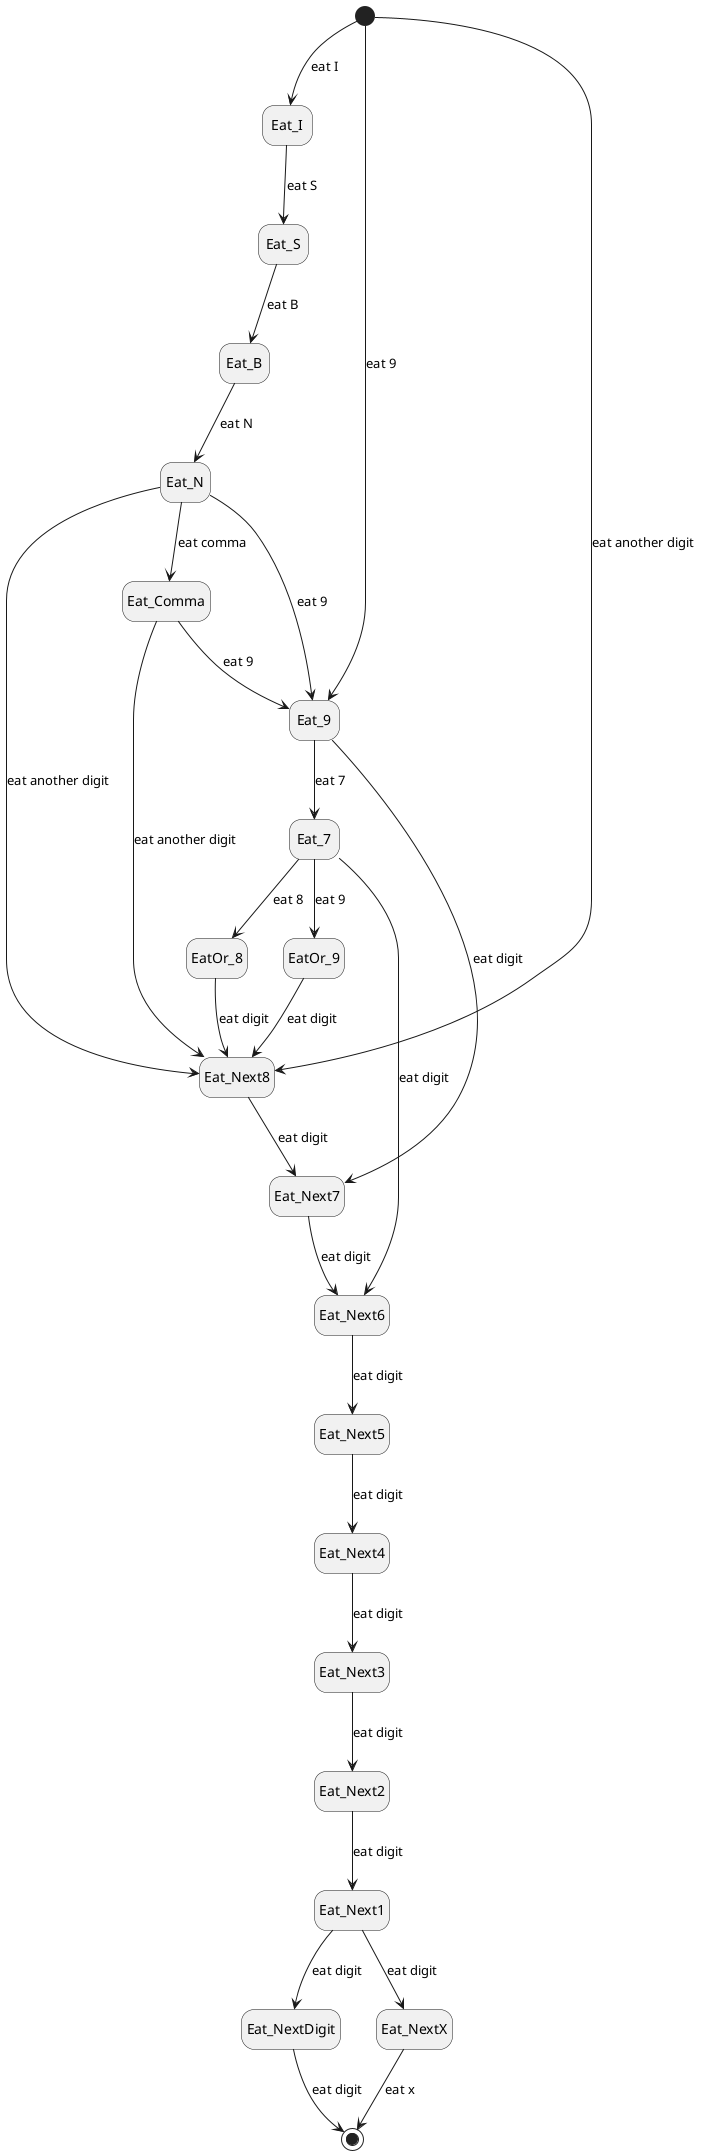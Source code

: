 @startuml
hide empty description
[*] --> Eat_I: eat I
[*] --> Eat_9: eat 9
[*] --> Eat_Next8: eat another digit
Eat_I --> Eat_S: eat S
Eat_S --> Eat_B: eat B
Eat_B --> Eat_N: eat N
Eat_N --> Eat_Comma: eat comma
Eat_Comma --> Eat_9: eat 9
Eat_Comma --> Eat_Next8: eat another digit
Eat_N --> Eat_9: eat 9
Eat_N --> Eat_Next8: eat another digit
Eat_9 --> Eat_7: eat 7
Eat_9 --> Eat_Next7: eat digit
Eat_7 --> EatOr_9: eat 9
Eat_7 --> EatOr_8: eat 8
Eat_7 --> Eat_Next6: eat digit
EatOr_9 --> Eat_Next8: eat digit
EatOr_8 --> Eat_Next8: eat digit
Eat_Next8 --> Eat_Next7: eat digit
Eat_Next7 --> Eat_Next6: eat digit
Eat_Next6 --> Eat_Next5: eat digit
Eat_Next5 --> Eat_Next4: eat digit
Eat_Next4 --> Eat_Next3: eat digit
Eat_Next3 --> Eat_Next2: eat digit
Eat_Next2 --> Eat_Next1: eat digit
Eat_Next1 --> Eat_NextDigit: eat digit
Eat_Next1 --> Eat_NextX: eat digit
Eat_NextDigit --> [*]: eat digit
Eat_NextX --> [*]: eat x
@enduml